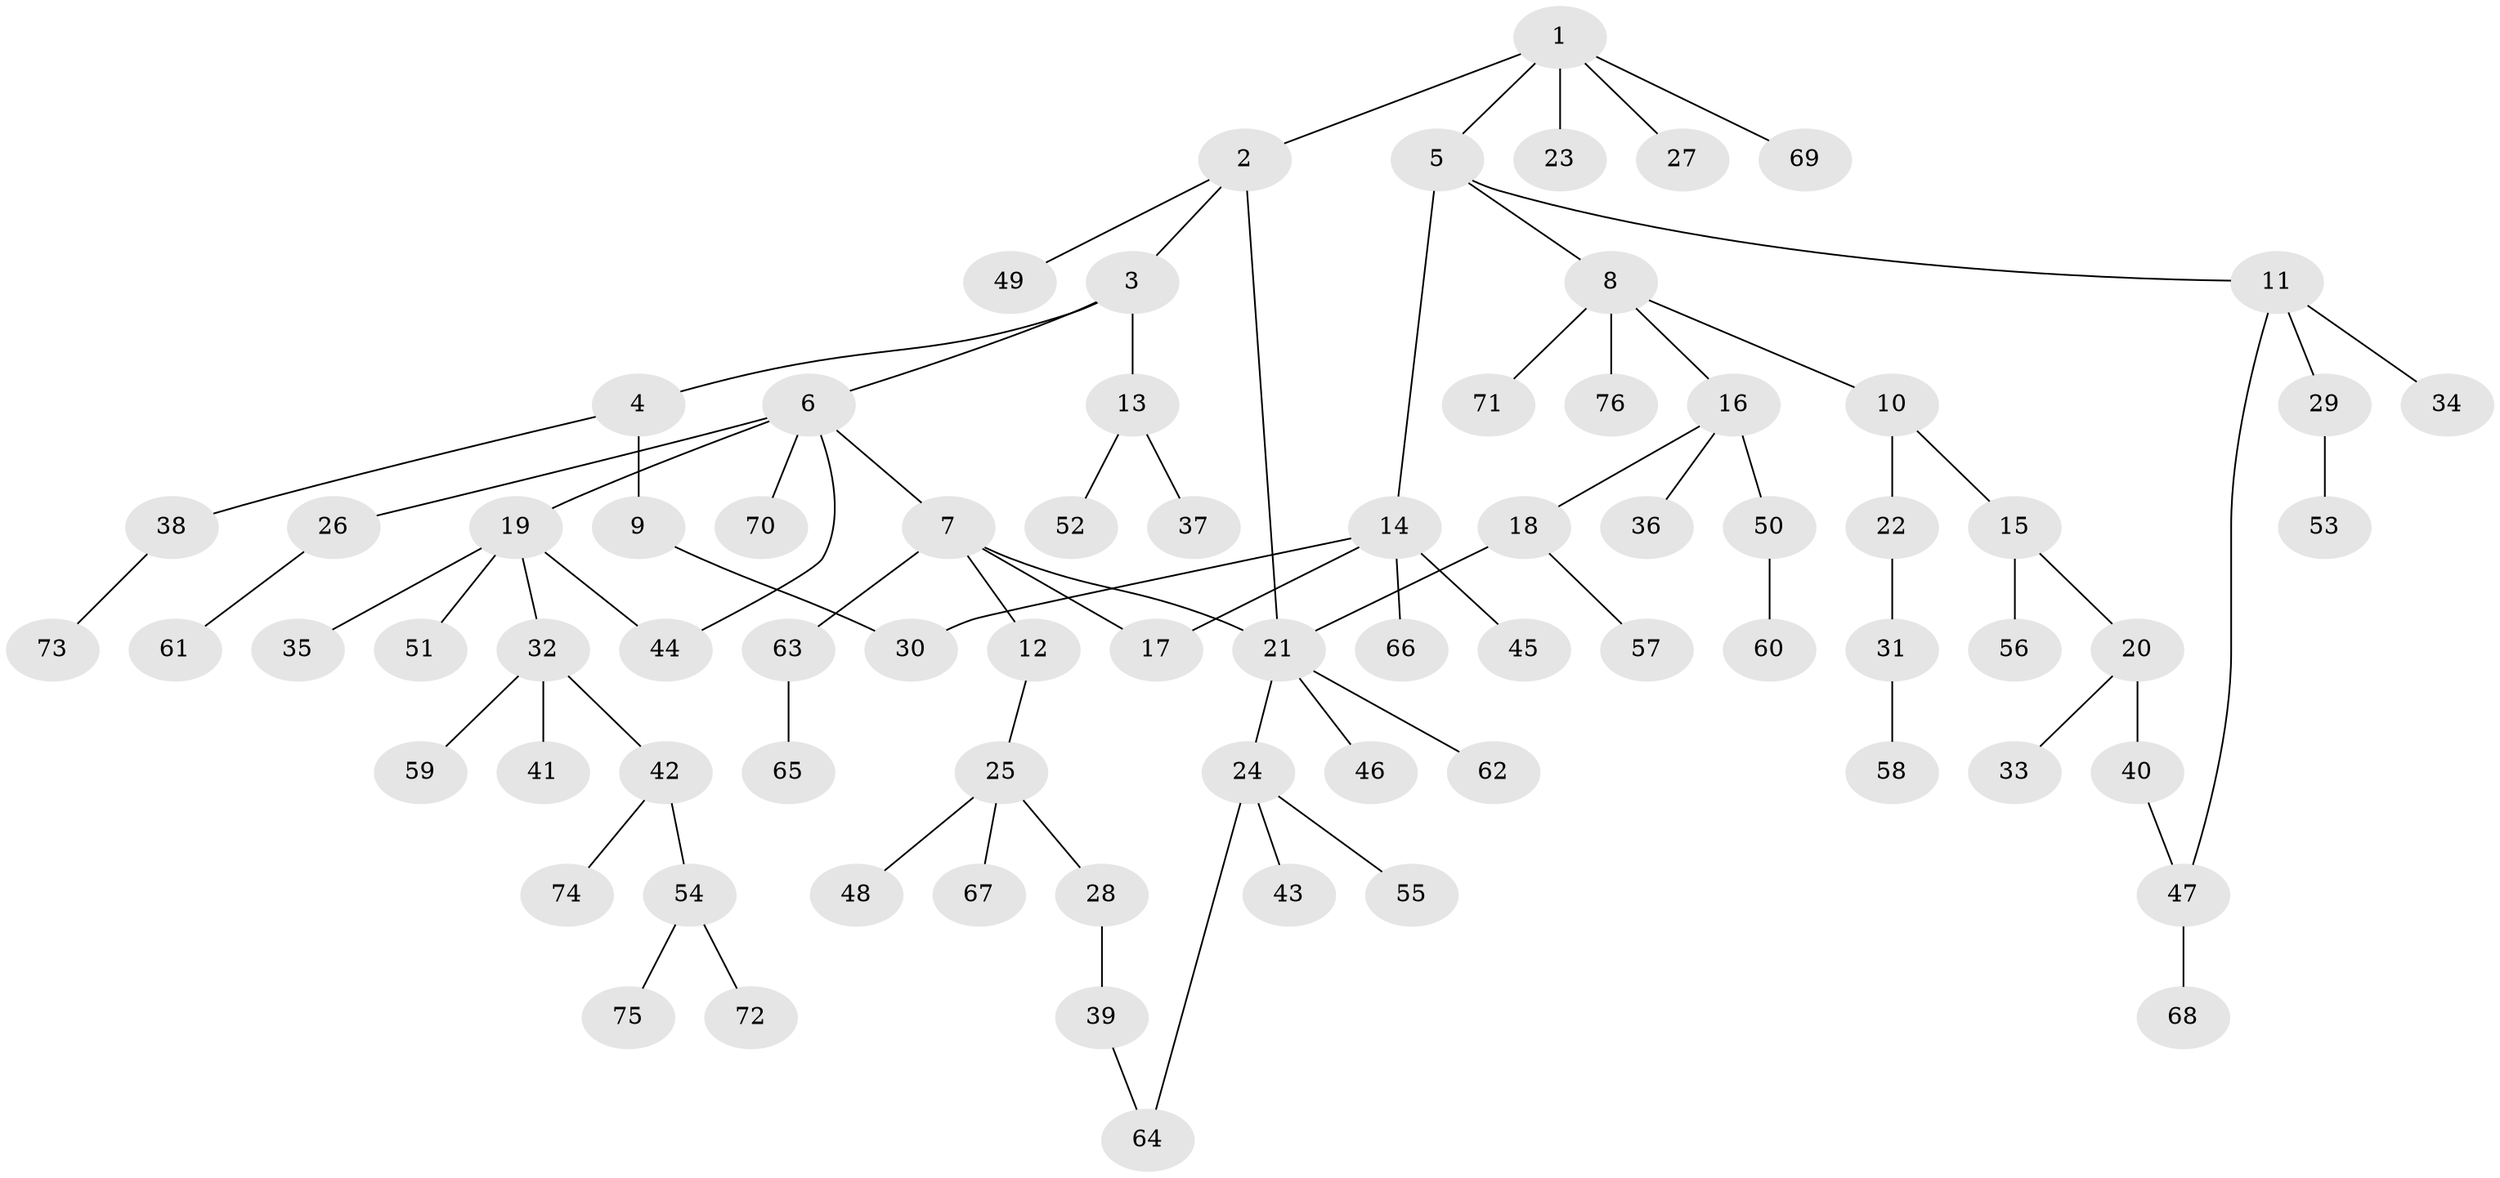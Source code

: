 // Generated by graph-tools (version 1.1) at 2025/42/03/09/25 04:42:54]
// undirected, 76 vertices, 82 edges
graph export_dot {
graph [start="1"]
  node [color=gray90,style=filled];
  1;
  2;
  3;
  4;
  5;
  6;
  7;
  8;
  9;
  10;
  11;
  12;
  13;
  14;
  15;
  16;
  17;
  18;
  19;
  20;
  21;
  22;
  23;
  24;
  25;
  26;
  27;
  28;
  29;
  30;
  31;
  32;
  33;
  34;
  35;
  36;
  37;
  38;
  39;
  40;
  41;
  42;
  43;
  44;
  45;
  46;
  47;
  48;
  49;
  50;
  51;
  52;
  53;
  54;
  55;
  56;
  57;
  58;
  59;
  60;
  61;
  62;
  63;
  64;
  65;
  66;
  67;
  68;
  69;
  70;
  71;
  72;
  73;
  74;
  75;
  76;
  1 -- 2;
  1 -- 5;
  1 -- 23;
  1 -- 27;
  1 -- 69;
  2 -- 3;
  2 -- 49;
  2 -- 21;
  3 -- 4;
  3 -- 6;
  3 -- 13;
  4 -- 9;
  4 -- 38;
  5 -- 8;
  5 -- 11;
  5 -- 14;
  6 -- 7;
  6 -- 19;
  6 -- 26;
  6 -- 70;
  6 -- 44;
  7 -- 12;
  7 -- 21;
  7 -- 63;
  7 -- 17;
  8 -- 10;
  8 -- 16;
  8 -- 71;
  8 -- 76;
  9 -- 30;
  10 -- 15;
  10 -- 22;
  11 -- 29;
  11 -- 34;
  11 -- 47;
  12 -- 25;
  13 -- 37;
  13 -- 52;
  14 -- 17;
  14 -- 30;
  14 -- 45;
  14 -- 66;
  15 -- 20;
  15 -- 56;
  16 -- 18;
  16 -- 36;
  16 -- 50;
  18 -- 57;
  18 -- 21;
  19 -- 32;
  19 -- 35;
  19 -- 44;
  19 -- 51;
  20 -- 33;
  20 -- 40;
  21 -- 24;
  21 -- 46;
  21 -- 62;
  22 -- 31;
  24 -- 43;
  24 -- 55;
  24 -- 64;
  25 -- 28;
  25 -- 48;
  25 -- 67;
  26 -- 61;
  28 -- 39;
  29 -- 53;
  31 -- 58;
  32 -- 41;
  32 -- 42;
  32 -- 59;
  38 -- 73;
  39 -- 64;
  40 -- 47;
  42 -- 54;
  42 -- 74;
  47 -- 68;
  50 -- 60;
  54 -- 72;
  54 -- 75;
  63 -- 65;
}

